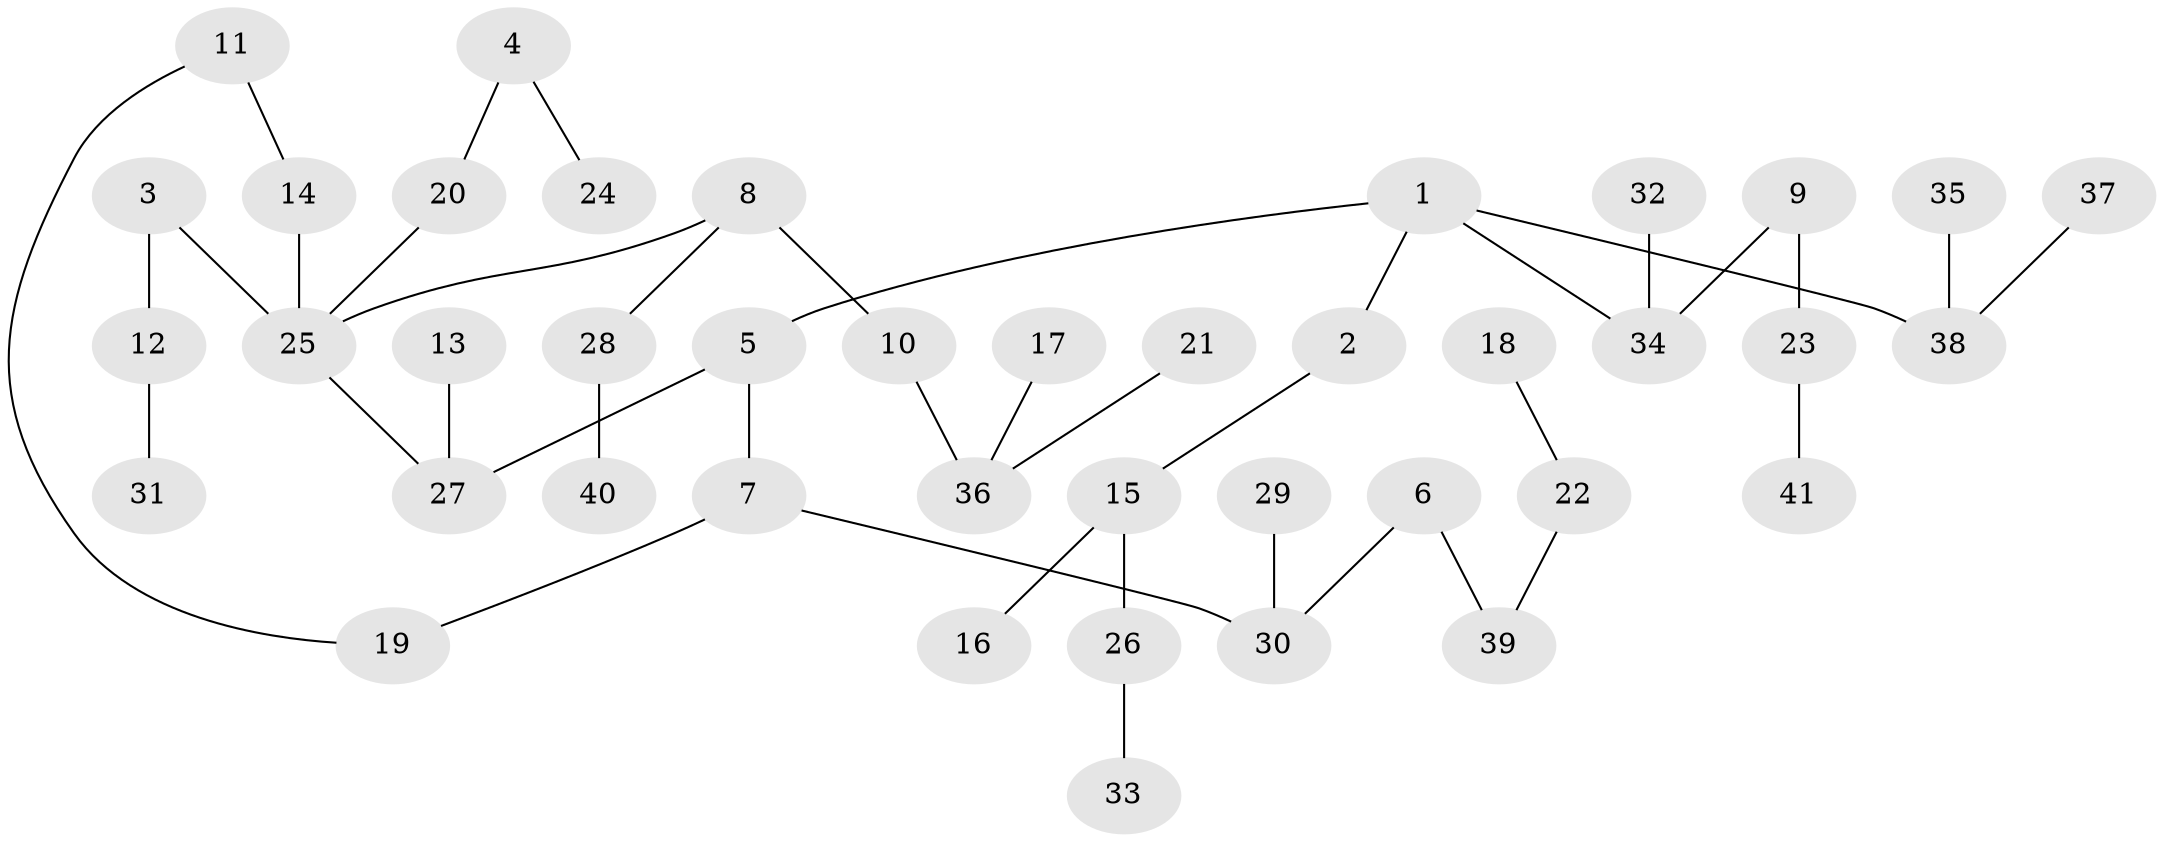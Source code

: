 // original degree distribution, {2: 0.2549019607843137, 3: 0.14705882352941177, 4: 0.10784313725490197, 5: 0.0196078431372549, 1: 0.46078431372549017, 6: 0.00980392156862745}
// Generated by graph-tools (version 1.1) at 2025/36/03/04/25 23:36:08]
// undirected, 41 vertices, 41 edges
graph export_dot {
  node [color=gray90,style=filled];
  1;
  2;
  3;
  4;
  5;
  6;
  7;
  8;
  9;
  10;
  11;
  12;
  13;
  14;
  15;
  16;
  17;
  18;
  19;
  20;
  21;
  22;
  23;
  24;
  25;
  26;
  27;
  28;
  29;
  30;
  31;
  32;
  33;
  34;
  35;
  36;
  37;
  38;
  39;
  40;
  41;
  1 -- 2 [weight=1.0];
  1 -- 5 [weight=1.0];
  1 -- 34 [weight=1.0];
  1 -- 38 [weight=1.0];
  2 -- 15 [weight=1.0];
  3 -- 12 [weight=1.0];
  3 -- 25 [weight=1.0];
  4 -- 20 [weight=1.0];
  4 -- 24 [weight=1.0];
  5 -- 7 [weight=1.0];
  5 -- 27 [weight=1.0];
  6 -- 30 [weight=1.0];
  6 -- 39 [weight=1.0];
  7 -- 19 [weight=1.0];
  7 -- 30 [weight=1.0];
  8 -- 10 [weight=1.0];
  8 -- 25 [weight=1.0];
  8 -- 28 [weight=1.0];
  9 -- 23 [weight=1.0];
  9 -- 34 [weight=1.0];
  10 -- 36 [weight=1.0];
  11 -- 14 [weight=1.0];
  11 -- 19 [weight=1.0];
  12 -- 31 [weight=1.0];
  13 -- 27 [weight=1.0];
  14 -- 25 [weight=1.0];
  15 -- 16 [weight=1.0];
  15 -- 26 [weight=1.0];
  17 -- 36 [weight=1.0];
  18 -- 22 [weight=1.0];
  20 -- 25 [weight=1.0];
  21 -- 36 [weight=1.0];
  22 -- 39 [weight=1.0];
  23 -- 41 [weight=1.0];
  25 -- 27 [weight=1.0];
  26 -- 33 [weight=1.0];
  28 -- 40 [weight=1.0];
  29 -- 30 [weight=1.0];
  32 -- 34 [weight=1.0];
  35 -- 38 [weight=1.0];
  37 -- 38 [weight=1.0];
}
